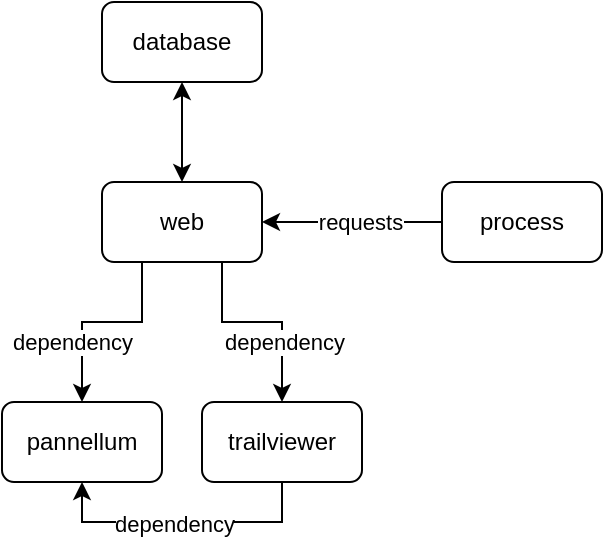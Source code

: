<mxfile version="24.6.4" type="device">
  <diagram name="Page-1" id="T5yoxnP15J2Te44gVEhW">
    <mxGraphModel dx="744" dy="433" grid="1" gridSize="10" guides="1" tooltips="1" connect="1" arrows="1" fold="1" page="1" pageScale="1" pageWidth="850" pageHeight="1100" math="0" shadow="0">
      <root>
        <mxCell id="0" />
        <mxCell id="1" parent="0" />
        <mxCell id="VZWkwXiBIHjrUDiES3mE-5" style="edgeStyle=orthogonalEdgeStyle;rounded=0;orthogonalLoop=1;jettySize=auto;html=1;exitX=0.25;exitY=1;exitDx=0;exitDy=0;entryX=0.5;entryY=0;entryDx=0;entryDy=0;" edge="1" parent="1" source="VZWkwXiBIHjrUDiES3mE-1" target="VZWkwXiBIHjrUDiES3mE-3">
          <mxGeometry relative="1" as="geometry">
            <Array as="points">
              <mxPoint x="360" y="410" />
              <mxPoint x="330" y="410" />
            </Array>
          </mxGeometry>
        </mxCell>
        <mxCell id="VZWkwXiBIHjrUDiES3mE-6" value="dependency" style="edgeLabel;html=1;align=center;verticalAlign=middle;resizable=0;points=[];" vertex="1" connectable="0" parent="VZWkwXiBIHjrUDiES3mE-5">
          <mxGeometry x="-0.113" y="-1" relative="1" as="geometry">
            <mxPoint x="-21" y="11" as="offset" />
          </mxGeometry>
        </mxCell>
        <mxCell id="VZWkwXiBIHjrUDiES3mE-7" style="edgeStyle=orthogonalEdgeStyle;rounded=0;orthogonalLoop=1;jettySize=auto;html=1;exitX=0.75;exitY=1;exitDx=0;exitDy=0;entryX=0.5;entryY=0;entryDx=0;entryDy=0;" edge="1" parent="1" source="VZWkwXiBIHjrUDiES3mE-1" target="VZWkwXiBIHjrUDiES3mE-4">
          <mxGeometry relative="1" as="geometry">
            <mxPoint x="400" y="390" as="sourcePoint" />
            <mxPoint x="430" y="460" as="targetPoint" />
            <Array as="points">
              <mxPoint x="400" y="410" />
              <mxPoint x="430" y="410" />
            </Array>
          </mxGeometry>
        </mxCell>
        <mxCell id="VZWkwXiBIHjrUDiES3mE-8" value="dependency" style="edgeLabel;html=1;align=center;verticalAlign=middle;resizable=0;points=[];" vertex="1" connectable="0" parent="VZWkwXiBIHjrUDiES3mE-7">
          <mxGeometry x="-0.195" relative="1" as="geometry">
            <mxPoint x="20" y="10" as="offset" />
          </mxGeometry>
        </mxCell>
        <mxCell id="VZWkwXiBIHjrUDiES3mE-1" value="web" style="rounded=1;whiteSpace=wrap;html=1;" vertex="1" parent="1">
          <mxGeometry x="340" y="340" width="80" height="40" as="geometry" />
        </mxCell>
        <mxCell id="VZWkwXiBIHjrUDiES3mE-11" style="edgeStyle=orthogonalEdgeStyle;rounded=0;orthogonalLoop=1;jettySize=auto;html=1;exitX=0;exitY=0.5;exitDx=0;exitDy=0;entryX=1;entryY=0.5;entryDx=0;entryDy=0;" edge="1" parent="1" source="VZWkwXiBIHjrUDiES3mE-2" target="VZWkwXiBIHjrUDiES3mE-1">
          <mxGeometry relative="1" as="geometry" />
        </mxCell>
        <mxCell id="VZWkwXiBIHjrUDiES3mE-12" value="requests" style="edgeLabel;html=1;align=center;verticalAlign=middle;resizable=0;points=[];" vertex="1" connectable="0" parent="VZWkwXiBIHjrUDiES3mE-11">
          <mxGeometry x="-0.082" relative="1" as="geometry">
            <mxPoint as="offset" />
          </mxGeometry>
        </mxCell>
        <mxCell id="VZWkwXiBIHjrUDiES3mE-2" value="process" style="rounded=1;whiteSpace=wrap;html=1;" vertex="1" parent="1">
          <mxGeometry x="510" y="340" width="80" height="40" as="geometry" />
        </mxCell>
        <mxCell id="VZWkwXiBIHjrUDiES3mE-3" value="pannellum" style="rounded=1;whiteSpace=wrap;html=1;" vertex="1" parent="1">
          <mxGeometry x="290" y="450" width="80" height="40" as="geometry" />
        </mxCell>
        <mxCell id="VZWkwXiBIHjrUDiES3mE-9" style="edgeStyle=orthogonalEdgeStyle;rounded=0;orthogonalLoop=1;jettySize=auto;html=1;exitX=0.5;exitY=1;exitDx=0;exitDy=0;entryX=0.5;entryY=1;entryDx=0;entryDy=0;" edge="1" parent="1" source="VZWkwXiBIHjrUDiES3mE-4" target="VZWkwXiBIHjrUDiES3mE-3">
          <mxGeometry relative="1" as="geometry" />
        </mxCell>
        <mxCell id="VZWkwXiBIHjrUDiES3mE-10" value="dependency" style="edgeLabel;html=1;align=center;verticalAlign=middle;resizable=0;points=[];" vertex="1" connectable="0" parent="VZWkwXiBIHjrUDiES3mE-9">
          <mxGeometry x="0.066" y="1" relative="1" as="geometry">
            <mxPoint as="offset" />
          </mxGeometry>
        </mxCell>
        <mxCell id="VZWkwXiBIHjrUDiES3mE-4" value="trailviewer" style="rounded=1;whiteSpace=wrap;html=1;" vertex="1" parent="1">
          <mxGeometry x="390" y="450" width="80" height="40" as="geometry" />
        </mxCell>
        <mxCell id="VZWkwXiBIHjrUDiES3mE-14" style="edgeStyle=orthogonalEdgeStyle;rounded=0;orthogonalLoop=1;jettySize=auto;html=1;exitX=0.5;exitY=1;exitDx=0;exitDy=0;entryX=0.5;entryY=0;entryDx=0;entryDy=0;startArrow=classic;startFill=1;" edge="1" parent="1" source="VZWkwXiBIHjrUDiES3mE-13" target="VZWkwXiBIHjrUDiES3mE-1">
          <mxGeometry relative="1" as="geometry" />
        </mxCell>
        <mxCell id="VZWkwXiBIHjrUDiES3mE-13" value="database" style="rounded=1;whiteSpace=wrap;html=1;" vertex="1" parent="1">
          <mxGeometry x="340" y="250" width="80" height="40" as="geometry" />
        </mxCell>
      </root>
    </mxGraphModel>
  </diagram>
</mxfile>
